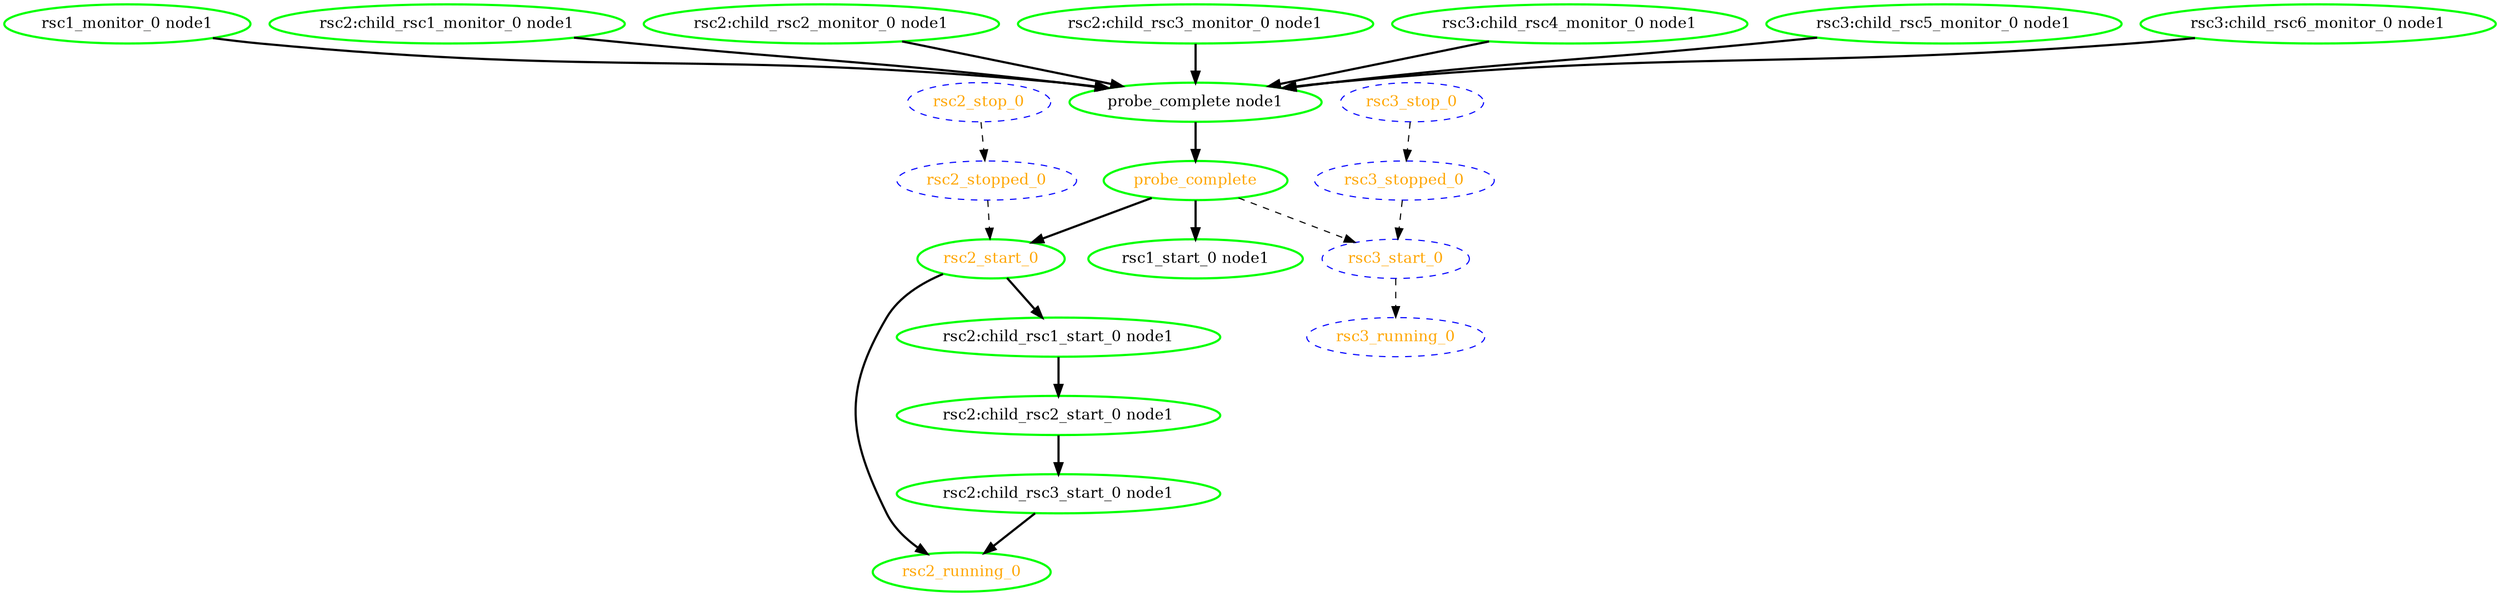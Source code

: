 digraph "g" {
	size = "30,30"
"probe_complete" [ style=bold color="green" fontcolor="orange" ]
"probe_complete node1" [ style=bold color="green" fontcolor="black" ]
"rsc1_monitor_0 node1" [ style=bold color="green" fontcolor="black" ]
"rsc2:child_rsc1_monitor_0 node1" [ style=bold color="green" fontcolor="black" ]
"rsc2:child_rsc2_monitor_0 node1" [ style=bold color="green" fontcolor="black" ]
"rsc2:child_rsc3_monitor_0 node1" [ style=bold color="green" fontcolor="black" ]
"rsc3:child_rsc4_monitor_0 node1" [ style=bold color="green" fontcolor="black" ]
"rsc3:child_rsc5_monitor_0 node1" [ style=bold color="green" fontcolor="black" ]
"rsc3:child_rsc6_monitor_0 node1" [ style=bold color="green" fontcolor="black" ]
"rsc1_start_0 node1" [ style=bold color="green" fontcolor="black" ]
"rsc2:child_rsc1_start_0 node1" [ style=bold color="green" fontcolor="black" ]
"rsc2:child_rsc2_start_0 node1" [ style=bold color="green" fontcolor="black" ]
"rsc2:child_rsc3_start_0 node1" [ style=bold color="green" fontcolor="black" ]
"rsc2_start_0" [ style=bold color="green" fontcolor="orange" ]
"rsc2_running_0" [ style=bold color="green" fontcolor="orange" ]
"rsc2_stop_0" [ style="dashed" color="blue" fontcolor="orange" ]
"rsc2_stopped_0" [ style="dashed" color="blue" fontcolor="orange" ]
"rsc3_start_0" [ style="dashed" color="blue" fontcolor="orange" ]
"rsc3_running_0" [ style="dashed" color="blue" fontcolor="orange" ]
"rsc3_stop_0" [ style="dashed" color="blue" fontcolor="orange" ]
"rsc3_stopped_0" [ style="dashed" color="blue" fontcolor="orange" ]
"probe_complete node1" -> "probe_complete" [ style = bold]
"rsc1_monitor_0 node1" -> "probe_complete node1" [ style = bold]
"rsc2:child_rsc1_monitor_0 node1" -> "probe_complete node1" [ style = bold]
"rsc2:child_rsc2_monitor_0 node1" -> "probe_complete node1" [ style = bold]
"rsc2:child_rsc3_monitor_0 node1" -> "probe_complete node1" [ style = bold]
"rsc3:child_rsc4_monitor_0 node1" -> "probe_complete node1" [ style = bold]
"rsc3:child_rsc5_monitor_0 node1" -> "probe_complete node1" [ style = bold]
"rsc3:child_rsc6_monitor_0 node1" -> "probe_complete node1" [ style = bold]
"probe_complete" -> "rsc1_start_0 node1" [ style = bold]
"rsc2_start_0" -> "rsc2:child_rsc1_start_0 node1" [ style = bold]
"rsc2:child_rsc1_start_0 node1" -> "rsc2:child_rsc2_start_0 node1" [ style = bold]
"rsc2:child_rsc2_start_0 node1" -> "rsc2:child_rsc3_start_0 node1" [ style = bold]
"probe_complete" -> "rsc2_start_0" [ style = bold]
"rsc2_stopped_0" -> "rsc2_start_0" [ style = dashed]
"rsc2:child_rsc3_start_0 node1" -> "rsc2_running_0" [ style = bold]
"rsc2_start_0" -> "rsc2_running_0" [ style = bold]
"rsc2_stop_0" -> "rsc2_stopped_0" [ style = dashed]
"probe_complete" -> "rsc3_start_0" [ style = dashed]
"rsc3_stopped_0" -> "rsc3_start_0" [ style = dashed]
"rsc3_start_0" -> "rsc3_running_0" [ style = dashed]
"rsc3_stop_0" -> "rsc3_stopped_0" [ style = dashed]
}
